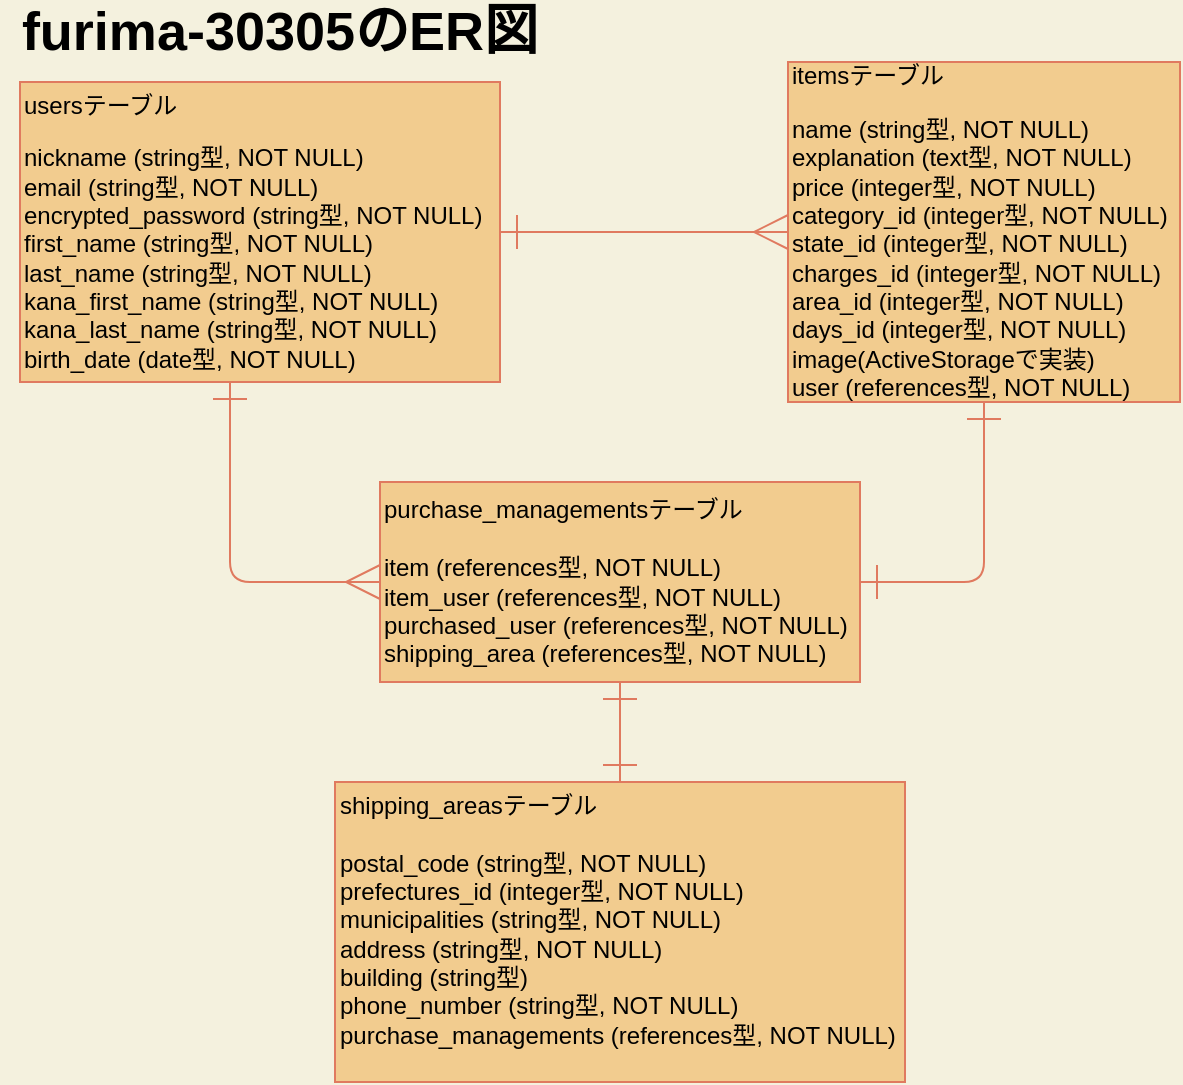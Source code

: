 <mxfile version="13.10.0" type="embed">
    <diagram id="McMUi0i85mTlR5102VOO" name="ページ1">
        <mxGraphModel dx="524" dy="1717" grid="1" gridSize="10" guides="1" tooltips="1" connect="1" arrows="1" fold="1" page="1" pageScale="1" pageWidth="827" pageHeight="1169" background="#F4F1DE" math="0" shadow="0">
            <root>
                <mxCell id="0"/>
                <mxCell id="1" parent="0"/>
                <mxCell id="2" value="&lt;b&gt;&lt;font style=&quot;font-size: 27px&quot;&gt;furima-30305のER図&lt;/font&gt;&lt;/b&gt;" style="text;html=1;strokeColor=none;fillColor=none;align=center;verticalAlign=middle;whiteSpace=wrap;rounded=0;fontColor=#000000;" parent="1" vertex="1">
                    <mxGeometry x="20" width="280" height="30" as="geometry"/>
                </mxCell>
                <mxCell id="22" style="edgeStyle=orthogonalEdgeStyle;rounded=1;orthogonalLoop=1;jettySize=auto;html=1;entryX=0;entryY=0.5;entryDx=0;entryDy=0;strokeColor=#E07A5F;fillColor=#F2CC8F;fontColor=#393C56;endArrow=ERmany;endFill=0;startArrow=ERone;startFill=0;endSize=15;startSize=15;" edge="1" parent="1" target="19">
                    <mxGeometry relative="1" as="geometry">
                        <mxPoint x="135" y="190" as="sourcePoint"/>
                        <Array as="points">
                            <mxPoint x="135" y="290"/>
                        </Array>
                    </mxGeometry>
                </mxCell>
                <mxCell id="23" style="edgeStyle=orthogonalEdgeStyle;rounded=1;orthogonalLoop=1;jettySize=auto;html=1;entryX=0;entryY=0.5;entryDx=0;entryDy=0;startArrow=ERone;startFill=0;startSize=15;endArrow=ERmany;endFill=0;endSize=15;strokeColor=#E07A5F;fillColor=#F2CC8F;fontColor=#393C56;" edge="1" parent="1" source="4" target="6">
                    <mxGeometry relative="1" as="geometry"/>
                </mxCell>
                <mxCell id="4" value="&lt;pre&gt;&lt;span style=&quot;color: rgb(0 , 0 , 0)&quot;&gt;&lt;font face=&quot;Helvetica&quot;&gt;usersテーブル&lt;/font&gt;&lt;/span&gt;&lt;/pre&gt;&lt;pre&gt;&lt;font face=&quot;Helvetica&quot;&gt;&lt;span style=&quot;color: rgb(0 , 0 , 0)&quot;&gt;nickname (string型, NOT NULL)&lt;br&gt;&lt;/span&gt;&lt;span style=&quot;color: rgb(0 , 0 , 0)&quot;&gt;email&amp;nbsp;(string型, NOT NULL)&lt;br&gt;&lt;/span&gt;&lt;/font&gt;&lt;font color=&quot;#000000&quot; face=&quot;Helvetica&quot;&gt;encrypted_password&lt;/font&gt;&lt;font face=&quot;Helvetica&quot;&gt;&lt;span style=&quot;color: rgb(0 , 0 , 0)&quot;&gt;&amp;nbsp;(string型, NOT NULL)&lt;br&gt;&lt;/span&gt;&lt;span style=&quot;color: rgb(0 , 0 , 0)&quot;&gt;first_name (string型, NOT NULL)&lt;br&gt;&lt;/span&gt;&lt;span style=&quot;color: rgb(0 , 0 , 0)&quot;&gt;last_name (string型, NOT NULL)&lt;br&gt;&lt;/span&gt;&lt;span style=&quot;color: rgb(0 , 0 , 0)&quot;&gt;kana_first_name (string型, NOT NULL)&lt;br&gt;&lt;/span&gt;&lt;span style=&quot;color: rgb(0 , 0 , 0)&quot;&gt;kana_last_name (string型, NOT NULL)&lt;br&gt;&lt;/span&gt;&lt;span style=&quot;color: rgb(0 , 0 , 0)&quot;&gt;birth_date (date型, NOT NULL)&lt;/span&gt;&lt;/font&gt;&lt;br&gt;&lt;/pre&gt;&lt;blockquote style=&quot;border: none ; margin: 0px 0px 0px 40px ; padding: 0px&quot;&gt;&lt;/blockquote&gt;&lt;blockquote style=&quot;border: none ; margin: 0px 0px 0px 40px ; padding: 0px&quot;&gt;&lt;/blockquote&gt;&lt;blockquote style=&quot;border: none ; margin: 0px 0px 0px 40px ; padding: 0px&quot;&gt;&lt;/blockquote&gt;&lt;blockquote style=&quot;border: none ; margin: 0px 0px 0px 40px ; padding: 0px&quot;&gt;&lt;/blockquote&gt;" style="rounded=0;whiteSpace=wrap;html=1;align=left;fillColor=#F2CC8F;strokeColor=#E07A5F;fontColor=#393C56;" parent="1" vertex="1">
                    <mxGeometry x="30" y="40" width="240" height="150" as="geometry"/>
                </mxCell>
                <mxCell id="29" style="edgeStyle=orthogonalEdgeStyle;rounded=1;orthogonalLoop=1;jettySize=auto;html=1;exitX=0.5;exitY=1;exitDx=0;exitDy=0;entryX=1;entryY=0.5;entryDx=0;entryDy=0;startArrow=ERone;startFill=0;startSize=15;endArrow=ERone;endFill=0;endSize=15;strokeColor=#E07A5F;fillColor=#F2CC8F;fontColor=#393C56;" edge="1" parent="1" source="6" target="19">
                    <mxGeometry relative="1" as="geometry">
                        <Array as="points">
                            <mxPoint x="512" y="290"/>
                        </Array>
                    </mxGeometry>
                </mxCell>
                <mxCell id="6" value="&lt;pre&gt;&lt;span style=&quot;color: rgb(0 , 0 , 0)&quot;&gt;&lt;font face=&quot;Helvetica&quot;&gt;itemsテーブル&lt;/font&gt;&lt;/span&gt;&lt;/pre&gt;&lt;pre&gt;&lt;font face=&quot;Helvetica&quot;&gt;&lt;span style=&quot;color: rgb(0 , 0 , 0)&quot;&gt;name (string型, NOT NULL)&lt;br&gt;&lt;/span&gt;&lt;span style=&quot;color: rgb(0 , 0 , 0)&quot;&gt;explanation (text型, NOT NULL)&lt;br&gt;&lt;/span&gt;&lt;span style=&quot;color: rgb(0 , 0 , 0)&quot;&gt;price (integer型, NOT NULL)&lt;br&gt;&lt;/span&gt;&lt;span style=&quot;color: rgb(0 , 0 , 0)&quot;&gt;category_id (integer型, NOT NULL)&lt;br&gt;&lt;/span&gt;&lt;span style=&quot;color: rgb(0 , 0 , 0)&quot;&gt;state_id (integer型, NOT NULL)&lt;br&gt;&lt;/span&gt;&lt;span style=&quot;color: rgb(0 , 0 , 0)&quot;&gt;charges_id (integer型, NOT NULL)&lt;br&gt;&lt;/span&gt;&lt;span style=&quot;color: rgb(0 , 0 , 0)&quot;&gt;area_id (integer型, NOT NULL)&lt;br&gt;&lt;/span&gt;&lt;span style=&quot;color: rgb(0 , 0 , 0)&quot;&gt;days_id (integer型, NOT NULL)&lt;br&gt;&lt;/span&gt;&lt;span style=&quot;color: rgb(0 , 0 , 0)&quot;&gt;image(ActiveStorageで実装&lt;/span&gt;&lt;span style=&quot;color: rgb(0 , 0 , 0)&quot;&gt;)&lt;br&gt;&lt;/span&gt;&lt;font color=&quot;#000000&quot;&gt;user (references型, NOT NULL)&lt;/font&gt;&lt;/font&gt;&lt;/pre&gt;&lt;p style=&quot;line-height: 18px&quot;&gt;&lt;/p&gt;&lt;p&gt;&lt;/p&gt;" style="rounded=0;whiteSpace=wrap;html=1;align=left;fillColor=#F2CC8F;strokeColor=#E07A5F;fontColor=#393C56;" parent="1" vertex="1">
                    <mxGeometry x="414" y="30" width="196" height="170" as="geometry"/>
                </mxCell>
                <mxCell id="11" value="&lt;span style=&quot;color: rgb(0 , 0 , 0)&quot;&gt;shipping_areasテーブル&lt;br&gt;&lt;/span&gt;&lt;br&gt;&lt;span style=&quot;color: rgb(0 , 0 , 0)&quot;&gt;postal_code (string型, NOT NULL)&lt;/span&gt;&lt;br&gt;&lt;span style=&quot;color: rgb(0 , 0 , 0)&quot;&gt;prefectures_id (integer型, NOT NULL)&lt;/span&gt;&lt;br&gt;&lt;span style=&quot;color: rgb(0 , 0 , 0)&quot;&gt;municipalities (string型, NOT NULL)&lt;/span&gt;&lt;br&gt;&lt;span style=&quot;color: rgb(0 , 0 , 0)&quot;&gt;address (string型, NOT NULL)&lt;/span&gt;&lt;br&gt;&lt;span style=&quot;color: rgb(0 , 0 , 0)&quot;&gt;building (string型)&lt;/span&gt;&lt;br&gt;&lt;font face=&quot;Helvetica&quot; style=&quot;color: rgb(0 , 0 , 0)&quot;&gt;phone_number (&lt;/font&gt;&lt;font face=&quot;Helvetica&quot; style=&quot;color: rgb(0 , 0 , 0)&quot;&gt;string型, NOT NULL)&lt;/font&gt;&lt;br&gt;&lt;font color=&quot;#000000&quot;&gt;purchase_managements&lt;span&gt;&amp;nbsp;(references型, NOT NULL)&lt;/span&gt;&lt;/font&gt;&lt;div style=&quot;font-weight: normal ; font-size: 12px ; line-height: 18px&quot;&gt;&lt;p&gt;&lt;/p&gt;&lt;p&gt;&lt;/p&gt;&lt;/div&gt;" style="rounded=0;whiteSpace=wrap;html=1;align=left;fillColor=#F2CC8F;strokeColor=#E07A5F;fontColor=#393C56;" parent="1" vertex="1">
                    <mxGeometry x="187.5" y="390" width="285" height="150" as="geometry"/>
                </mxCell>
                <mxCell id="30" style="edgeStyle=orthogonalEdgeStyle;rounded=1;orthogonalLoop=1;jettySize=auto;html=1;exitX=0.5;exitY=1;exitDx=0;exitDy=0;startArrow=ERone;startFill=0;startSize=15;endArrow=ERone;endFill=0;endSize=15;strokeColor=#E07A5F;fillColor=#F2CC8F;fontColor=#393C56;" edge="1" parent="1" source="19" target="11">
                    <mxGeometry relative="1" as="geometry"/>
                </mxCell>
                <mxCell id="19" value="&lt;div&gt;&lt;span&gt;purchase_managementsテーブル&lt;/span&gt;&lt;/div&gt;&lt;div&gt;&lt;span&gt;&lt;br&gt;&lt;/span&gt;&lt;/div&gt;&lt;div&gt;&lt;span&gt;item (references型, NOT NULL)&lt;/span&gt;&lt;/div&gt;&lt;div&gt;&lt;span&gt;item_user (references型, NOT NULL)&lt;/span&gt;&lt;/div&gt;&lt;div&gt;&lt;span&gt;purchased_user (references型, NOT NULL)&lt;/span&gt;&lt;/div&gt;&lt;div&gt;&lt;span&gt;shipping_area (references型, NOT NULL)&lt;/span&gt;&lt;/div&gt;" style="rounded=0;whiteSpace=wrap;html=1;sketch=0;strokeColor=#E07A5F;fillColor=#F2CC8F;fontColor=#000000;align=left;" vertex="1" parent="1">
                    <mxGeometry x="210" y="240" width="240" height="100" as="geometry"/>
                </mxCell>
            </root>
        </mxGraphModel>
    </diagram>
</mxfile>